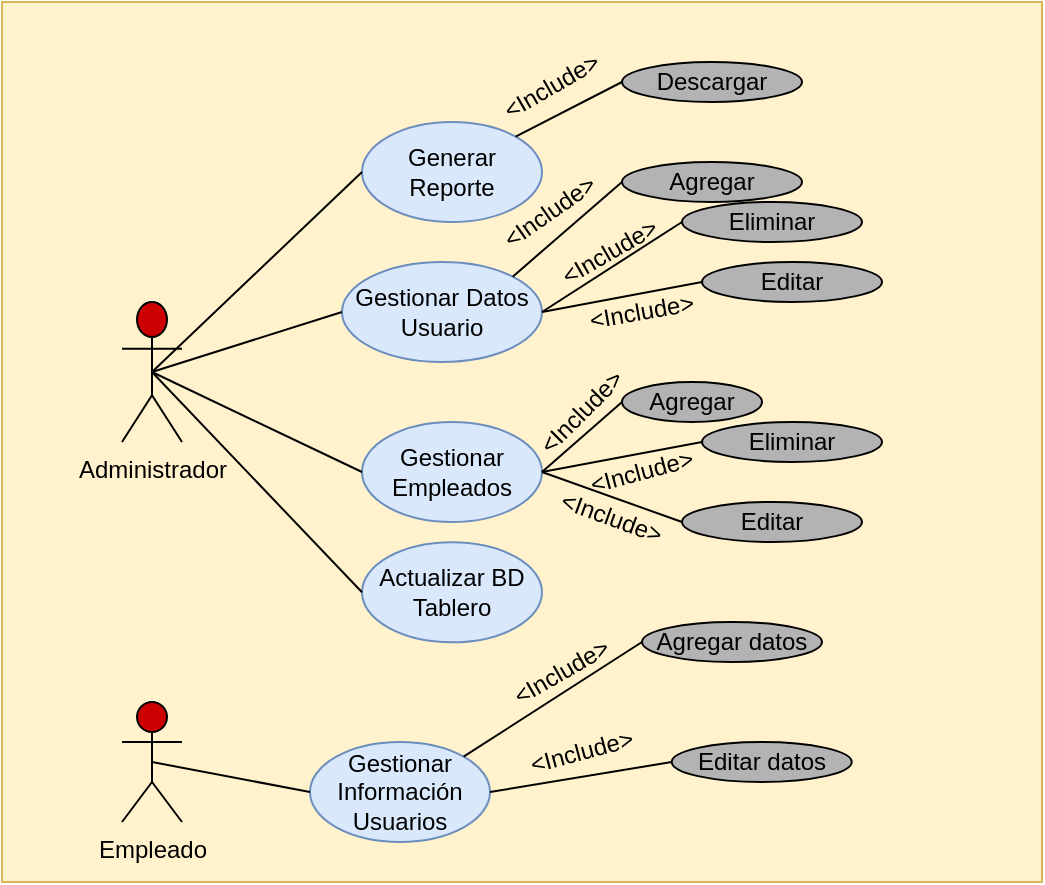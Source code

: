<mxfile version="15.5.2" type="github">
  <diagram id="Jj4ZIKJrYQmHQxBTEjg8" name="Page-1">
    <mxGraphModel dx="838" dy="521" grid="1" gridSize="10" guides="1" tooltips="1" connect="1" arrows="1" fold="1" page="1" pageScale="1" pageWidth="827" pageHeight="1169" math="0" shadow="0">
      <root>
        <mxCell id="0" />
        <mxCell id="1" parent="0" />
        <mxCell id="Y7osBfzo1wvq5lJEdFJ6-59" value="" style="rounded=0;whiteSpace=wrap;html=1;fillColor=#fff2cc;strokeColor=#d6b656;" vertex="1" parent="1">
          <mxGeometry x="110" y="10" width="520" height="440" as="geometry" />
        </mxCell>
        <mxCell id="Y7osBfzo1wvq5lJEdFJ6-1" value="Administrador" style="shape=umlActor;verticalLabelPosition=bottom;verticalAlign=top;html=1;outlineConnect=0;fillColor=#CC0000;" vertex="1" parent="1">
          <mxGeometry x="170" y="160" width="30" height="70" as="geometry" />
        </mxCell>
        <mxCell id="Y7osBfzo1wvq5lJEdFJ6-2" value="Empleado" style="shape=umlActor;verticalLabelPosition=bottom;verticalAlign=top;html=1;outlineConnect=0;fillColor=#CC0000;" vertex="1" parent="1">
          <mxGeometry x="170" y="360" width="30" height="60" as="geometry" />
        </mxCell>
        <mxCell id="Y7osBfzo1wvq5lJEdFJ6-10" value="Generar Reporte" style="ellipse;whiteSpace=wrap;html=1;fillColor=#dae8fc;strokeColor=#6c8ebf;" vertex="1" parent="1">
          <mxGeometry x="290" y="70" width="90" height="50" as="geometry" />
        </mxCell>
        <mxCell id="Y7osBfzo1wvq5lJEdFJ6-11" value="Actualizar BD Tablero" style="ellipse;whiteSpace=wrap;html=1;fillColor=#dae8fc;strokeColor=#6c8ebf;" vertex="1" parent="1">
          <mxGeometry x="290" y="280.15" width="90" height="50" as="geometry" />
        </mxCell>
        <mxCell id="Y7osBfzo1wvq5lJEdFJ6-13" value="Gestionar Información Usuarios" style="ellipse;whiteSpace=wrap;html=1;fillColor=#dae8fc;strokeColor=#6c8ebf;" vertex="1" parent="1">
          <mxGeometry x="264" y="380" width="90" height="50" as="geometry" />
        </mxCell>
        <mxCell id="Y7osBfzo1wvq5lJEdFJ6-15" value="Gestionar Datos Usuario" style="ellipse;whiteSpace=wrap;html=1;fillColor=#dae8fc;strokeColor=#6c8ebf;" vertex="1" parent="1">
          <mxGeometry x="280" y="140" width="100" height="50" as="geometry" />
        </mxCell>
        <mxCell id="Y7osBfzo1wvq5lJEdFJ6-16" value="Gestionar Empleados" style="ellipse;whiteSpace=wrap;html=1;fillColor=#dae8fc;strokeColor=#6c8ebf;" vertex="1" parent="1">
          <mxGeometry x="290" y="220" width="90" height="50" as="geometry" />
        </mxCell>
        <mxCell id="Y7osBfzo1wvq5lJEdFJ6-17" value="" style="endArrow=none;html=1;rounded=0;entryX=0.5;entryY=0.5;entryDx=0;entryDy=0;entryPerimeter=0;exitX=0;exitY=0.5;exitDx=0;exitDy=0;" edge="1" parent="1" source="Y7osBfzo1wvq5lJEdFJ6-10" target="Y7osBfzo1wvq5lJEdFJ6-1">
          <mxGeometry width="50" height="50" relative="1" as="geometry">
            <mxPoint x="130" y="370" as="sourcePoint" />
            <mxPoint x="180" y="320" as="targetPoint" />
          </mxGeometry>
        </mxCell>
        <mxCell id="Y7osBfzo1wvq5lJEdFJ6-18" value="" style="endArrow=none;html=1;rounded=0;exitX=0.5;exitY=0.5;exitDx=0;exitDy=0;exitPerimeter=0;entryX=0;entryY=0.5;entryDx=0;entryDy=0;" edge="1" parent="1" source="Y7osBfzo1wvq5lJEdFJ6-1" target="Y7osBfzo1wvq5lJEdFJ6-15">
          <mxGeometry width="50" height="50" relative="1" as="geometry">
            <mxPoint x="390" y="360" as="sourcePoint" />
            <mxPoint x="440" y="310" as="targetPoint" />
          </mxGeometry>
        </mxCell>
        <mxCell id="Y7osBfzo1wvq5lJEdFJ6-19" value="" style="endArrow=none;html=1;rounded=0;exitX=0.5;exitY=0.5;exitDx=0;exitDy=0;exitPerimeter=0;entryX=0;entryY=0.5;entryDx=0;entryDy=0;" edge="1" parent="1" source="Y7osBfzo1wvq5lJEdFJ6-1" target="Y7osBfzo1wvq5lJEdFJ6-16">
          <mxGeometry width="50" height="50" relative="1" as="geometry">
            <mxPoint x="390" y="360" as="sourcePoint" />
            <mxPoint x="440" y="310" as="targetPoint" />
          </mxGeometry>
        </mxCell>
        <mxCell id="Y7osBfzo1wvq5lJEdFJ6-20" value="" style="endArrow=none;html=1;rounded=0;exitX=0.5;exitY=0.5;exitDx=0;exitDy=0;exitPerimeter=0;entryX=0;entryY=0.5;entryDx=0;entryDy=0;" edge="1" parent="1" source="Y7osBfzo1wvq5lJEdFJ6-1" target="Y7osBfzo1wvq5lJEdFJ6-11">
          <mxGeometry width="50" height="50" relative="1" as="geometry">
            <mxPoint x="390" y="360" as="sourcePoint" />
            <mxPoint x="440" y="310" as="targetPoint" />
          </mxGeometry>
        </mxCell>
        <mxCell id="Y7osBfzo1wvq5lJEdFJ6-21" value="Agregar" style="ellipse;whiteSpace=wrap;html=1;fillColor=#B3B3B3;" vertex="1" parent="1">
          <mxGeometry x="420" y="90" width="90" height="20" as="geometry" />
        </mxCell>
        <mxCell id="Y7osBfzo1wvq5lJEdFJ6-22" value="Eliminar" style="ellipse;whiteSpace=wrap;html=1;fillColor=#B3B3B3;" vertex="1" parent="1">
          <mxGeometry x="450" y="110" width="90" height="20" as="geometry" />
        </mxCell>
        <mxCell id="Y7osBfzo1wvq5lJEdFJ6-23" value="Editar" style="ellipse;whiteSpace=wrap;html=1;fillColor=#B3B3B3;" vertex="1" parent="1">
          <mxGeometry x="460" y="140" width="90" height="20" as="geometry" />
        </mxCell>
        <mxCell id="Y7osBfzo1wvq5lJEdFJ6-25" value="" style="endArrow=none;html=1;rounded=0;exitX=1;exitY=0;exitDx=0;exitDy=0;entryX=0;entryY=0.5;entryDx=0;entryDy=0;" edge="1" parent="1" source="Y7osBfzo1wvq5lJEdFJ6-15" target="Y7osBfzo1wvq5lJEdFJ6-21">
          <mxGeometry width="50" height="50" relative="1" as="geometry">
            <mxPoint x="390" y="240" as="sourcePoint" />
            <mxPoint x="440" y="190" as="targetPoint" />
          </mxGeometry>
        </mxCell>
        <mxCell id="Y7osBfzo1wvq5lJEdFJ6-29" value="" style="endArrow=none;html=1;rounded=0;exitX=1;exitY=0.5;exitDx=0;exitDy=0;entryX=0;entryY=0.5;entryDx=0;entryDy=0;" edge="1" parent="1" source="Y7osBfzo1wvq5lJEdFJ6-15" target="Y7osBfzo1wvq5lJEdFJ6-22">
          <mxGeometry width="50" height="50" relative="1" as="geometry">
            <mxPoint x="390" y="240" as="sourcePoint" />
            <mxPoint x="440" y="190" as="targetPoint" />
          </mxGeometry>
        </mxCell>
        <mxCell id="Y7osBfzo1wvq5lJEdFJ6-30" value="" style="endArrow=none;html=1;rounded=0;entryX=0;entryY=0.5;entryDx=0;entryDy=0;exitX=1;exitY=0.5;exitDx=0;exitDy=0;" edge="1" parent="1" source="Y7osBfzo1wvq5lJEdFJ6-15" target="Y7osBfzo1wvq5lJEdFJ6-23">
          <mxGeometry width="50" height="50" relative="1" as="geometry">
            <mxPoint x="390" y="240" as="sourcePoint" />
            <mxPoint x="440" y="190" as="targetPoint" />
          </mxGeometry>
        </mxCell>
        <mxCell id="Y7osBfzo1wvq5lJEdFJ6-32" value="Descargar" style="ellipse;whiteSpace=wrap;html=1;fillColor=#B3B3B3;" vertex="1" parent="1">
          <mxGeometry x="420" y="40" width="90" height="20" as="geometry" />
        </mxCell>
        <mxCell id="Y7osBfzo1wvq5lJEdFJ6-33" value="" style="endArrow=none;html=1;rounded=0;exitX=1;exitY=0;exitDx=0;exitDy=0;entryX=0;entryY=0.5;entryDx=0;entryDy=0;" edge="1" parent="1" source="Y7osBfzo1wvq5lJEdFJ6-10" target="Y7osBfzo1wvq5lJEdFJ6-32">
          <mxGeometry width="50" height="50" relative="1" as="geometry">
            <mxPoint x="390" y="260" as="sourcePoint" />
            <mxPoint x="440" y="210" as="targetPoint" />
          </mxGeometry>
        </mxCell>
        <mxCell id="Y7osBfzo1wvq5lJEdFJ6-34" value="&amp;lt;Include&amp;gt;" style="text;html=1;strokeColor=none;fillColor=none;align=center;verticalAlign=middle;whiteSpace=wrap;rounded=0;rotation=-35;" vertex="1" parent="1">
          <mxGeometry x="354" y="100" width="60" height="30" as="geometry" />
        </mxCell>
        <mxCell id="Y7osBfzo1wvq5lJEdFJ6-38" value="&amp;lt;Include&amp;gt;" style="text;html=1;strokeColor=none;fillColor=none;align=center;verticalAlign=middle;whiteSpace=wrap;rounded=0;rotation=-30;" vertex="1" parent="1">
          <mxGeometry x="355.25" y="39.67" width="60" height="25" as="geometry" />
        </mxCell>
        <mxCell id="Y7osBfzo1wvq5lJEdFJ6-39" value="&amp;lt;Include&amp;gt;" style="text;html=1;strokeColor=none;fillColor=none;align=center;verticalAlign=middle;whiteSpace=wrap;rounded=0;rotation=-30;" vertex="1" parent="1">
          <mxGeometry x="384" y="120" width="60" height="30" as="geometry" />
        </mxCell>
        <mxCell id="Y7osBfzo1wvq5lJEdFJ6-40" value="&amp;lt;Include&amp;gt;" style="text;html=1;strokeColor=none;fillColor=none;align=center;verticalAlign=middle;whiteSpace=wrap;rounded=0;rotation=-10;" vertex="1" parent="1">
          <mxGeometry x="400" y="150" width="60" height="30" as="geometry" />
        </mxCell>
        <mxCell id="Y7osBfzo1wvq5lJEdFJ6-41" value="Agregar" style="ellipse;whiteSpace=wrap;html=1;fillColor=#B3B3B3;" vertex="1" parent="1">
          <mxGeometry x="420" y="200" width="70" height="20" as="geometry" />
        </mxCell>
        <mxCell id="Y7osBfzo1wvq5lJEdFJ6-42" value="Eliminar" style="ellipse;whiteSpace=wrap;html=1;fillColor=#B3B3B3;" vertex="1" parent="1">
          <mxGeometry x="460" y="220" width="90" height="20" as="geometry" />
        </mxCell>
        <mxCell id="Y7osBfzo1wvq5lJEdFJ6-43" value="Editar" style="ellipse;whiteSpace=wrap;html=1;fillColor=#B3B3B3;" vertex="1" parent="1">
          <mxGeometry x="450" y="260" width="90" height="20" as="geometry" />
        </mxCell>
        <mxCell id="Y7osBfzo1wvq5lJEdFJ6-44" value="" style="endArrow=none;html=1;rounded=0;exitX=1;exitY=0.5;exitDx=0;exitDy=0;entryX=0;entryY=0.5;entryDx=0;entryDy=0;" edge="1" parent="1" source="Y7osBfzo1wvq5lJEdFJ6-16" target="Y7osBfzo1wvq5lJEdFJ6-41">
          <mxGeometry width="50" height="50" relative="1" as="geometry">
            <mxPoint x="390" y="260" as="sourcePoint" />
            <mxPoint x="440" y="210" as="targetPoint" />
          </mxGeometry>
        </mxCell>
        <mxCell id="Y7osBfzo1wvq5lJEdFJ6-45" value="&amp;lt;Include&amp;gt;" style="text;html=1;strokeColor=none;fillColor=none;align=center;verticalAlign=middle;whiteSpace=wrap;rounded=0;rotation=-45;" vertex="1" parent="1">
          <mxGeometry x="370" y="200" width="60" height="30" as="geometry" />
        </mxCell>
        <mxCell id="Y7osBfzo1wvq5lJEdFJ6-46" value="" style="endArrow=none;html=1;rounded=0;exitX=1;exitY=0.5;exitDx=0;exitDy=0;entryX=0;entryY=0.5;entryDx=0;entryDy=0;" edge="1" parent="1" source="Y7osBfzo1wvq5lJEdFJ6-16" target="Y7osBfzo1wvq5lJEdFJ6-42">
          <mxGeometry width="50" height="50" relative="1" as="geometry">
            <mxPoint x="390" y="260" as="sourcePoint" />
            <mxPoint x="440" y="210" as="targetPoint" />
          </mxGeometry>
        </mxCell>
        <mxCell id="Y7osBfzo1wvq5lJEdFJ6-48" value="&amp;lt;Include&amp;gt;" style="text;html=1;strokeColor=none;fillColor=none;align=center;verticalAlign=middle;whiteSpace=wrap;rounded=0;rotation=-15;" vertex="1" parent="1">
          <mxGeometry x="400" y="230" width="60" height="30" as="geometry" />
        </mxCell>
        <mxCell id="Y7osBfzo1wvq5lJEdFJ6-49" value="" style="endArrow=none;html=1;rounded=0;exitX=1;exitY=0.5;exitDx=0;exitDy=0;entryX=0;entryY=0.5;entryDx=0;entryDy=0;" edge="1" parent="1" source="Y7osBfzo1wvq5lJEdFJ6-16" target="Y7osBfzo1wvq5lJEdFJ6-43">
          <mxGeometry width="50" height="50" relative="1" as="geometry">
            <mxPoint x="390" y="260" as="sourcePoint" />
            <mxPoint x="440" y="210" as="targetPoint" />
          </mxGeometry>
        </mxCell>
        <mxCell id="Y7osBfzo1wvq5lJEdFJ6-50" value="&amp;lt;Include&amp;gt;" style="text;html=1;strokeColor=none;fillColor=none;align=center;verticalAlign=middle;whiteSpace=wrap;rounded=0;rotation=20;" vertex="1" parent="1">
          <mxGeometry x="384.86" y="255.15" width="60" height="25" as="geometry" />
        </mxCell>
        <mxCell id="Y7osBfzo1wvq5lJEdFJ6-52" value="Agregar datos" style="ellipse;whiteSpace=wrap;html=1;fillColor=#B3B3B3;" vertex="1" parent="1">
          <mxGeometry x="430" y="320" width="90" height="20" as="geometry" />
        </mxCell>
        <mxCell id="Y7osBfzo1wvq5lJEdFJ6-53" value="Editar datos" style="ellipse;whiteSpace=wrap;html=1;fillColor=#B3B3B3;" vertex="1" parent="1">
          <mxGeometry x="444.86" y="380" width="90" height="20" as="geometry" />
        </mxCell>
        <mxCell id="Y7osBfzo1wvq5lJEdFJ6-54" value="" style="endArrow=none;html=1;rounded=0;exitX=1;exitY=0;exitDx=0;exitDy=0;entryX=0;entryY=0.5;entryDx=0;entryDy=0;" edge="1" parent="1" source="Y7osBfzo1wvq5lJEdFJ6-13" target="Y7osBfzo1wvq5lJEdFJ6-52">
          <mxGeometry width="50" height="50" relative="1" as="geometry">
            <mxPoint x="390" y="300" as="sourcePoint" />
            <mxPoint x="440" y="250" as="targetPoint" />
          </mxGeometry>
        </mxCell>
        <mxCell id="Y7osBfzo1wvq5lJEdFJ6-55" value="" style="endArrow=none;html=1;rounded=0;exitX=1;exitY=0.5;exitDx=0;exitDy=0;entryX=0;entryY=0.5;entryDx=0;entryDy=0;" edge="1" parent="1" source="Y7osBfzo1wvq5lJEdFJ6-13" target="Y7osBfzo1wvq5lJEdFJ6-53">
          <mxGeometry width="50" height="50" relative="1" as="geometry">
            <mxPoint x="390" y="300" as="sourcePoint" />
            <mxPoint x="440" y="250" as="targetPoint" />
          </mxGeometry>
        </mxCell>
        <mxCell id="Y7osBfzo1wvq5lJEdFJ6-56" value="&amp;lt;Include&amp;gt;" style="text;html=1;strokeColor=none;fillColor=none;align=center;verticalAlign=middle;whiteSpace=wrap;rounded=0;rotation=-30;" vertex="1" parent="1">
          <mxGeometry x="360" y="330.15" width="60" height="30" as="geometry" />
        </mxCell>
        <mxCell id="Y7osBfzo1wvq5lJEdFJ6-57" value="&amp;lt;Include&amp;gt;" style="text;html=1;strokeColor=none;fillColor=none;align=center;verticalAlign=middle;whiteSpace=wrap;rounded=0;rotation=-15;" vertex="1" parent="1">
          <mxGeometry x="370" y="370" width="60" height="30" as="geometry" />
        </mxCell>
        <mxCell id="Y7osBfzo1wvq5lJEdFJ6-58" value="" style="endArrow=none;html=1;rounded=0;exitX=0.5;exitY=0.5;exitDx=0;exitDy=0;exitPerimeter=0;entryX=0;entryY=0.5;entryDx=0;entryDy=0;" edge="1" parent="1" source="Y7osBfzo1wvq5lJEdFJ6-2" target="Y7osBfzo1wvq5lJEdFJ6-13">
          <mxGeometry width="50" height="50" relative="1" as="geometry">
            <mxPoint x="390" y="300" as="sourcePoint" />
            <mxPoint x="440" y="250" as="targetPoint" />
          </mxGeometry>
        </mxCell>
      </root>
    </mxGraphModel>
  </diagram>
</mxfile>
